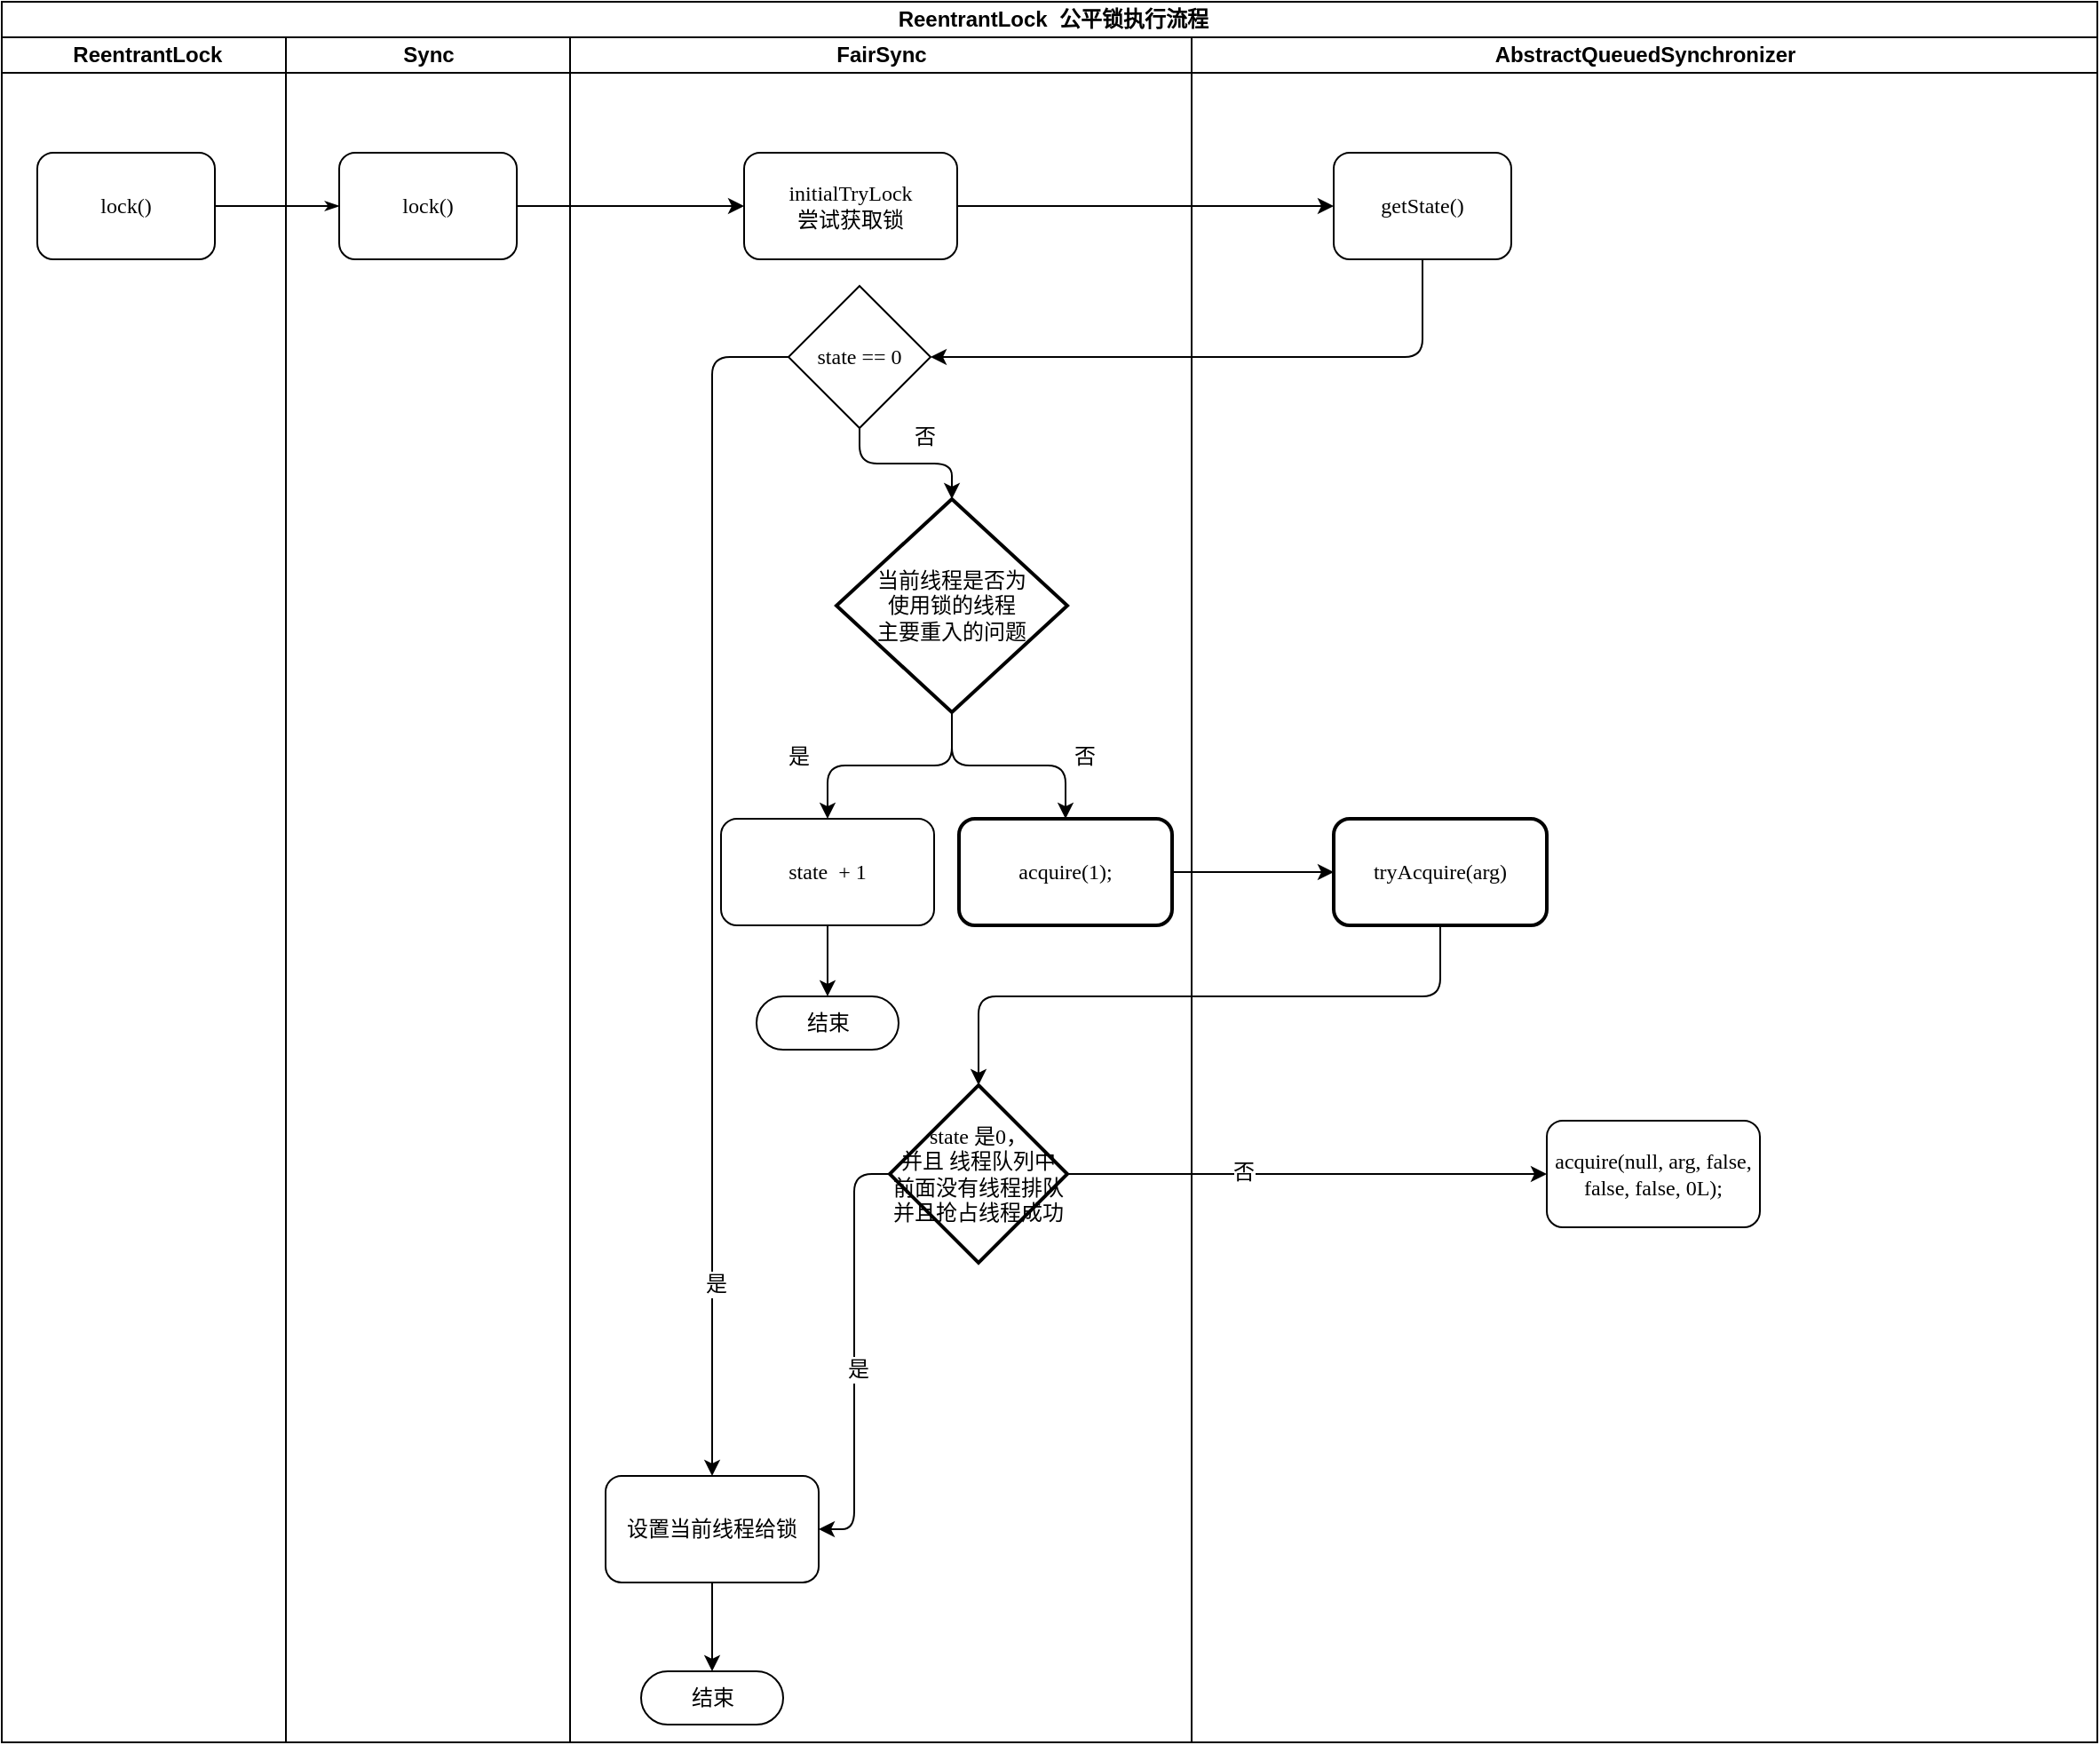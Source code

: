 <mxfile version="19.0.3" type="device"><diagram name="Page-1" id="74e2e168-ea6b-b213-b513-2b3c1d86103e"><mxGraphModel dx="1222" dy="1235" grid="1" gridSize="10" guides="1" tooltips="1" connect="1" arrows="1" fold="1" page="1" pageScale="1" pageWidth="1100" pageHeight="850" background="none" math="0" shadow="0"><root><mxCell id="0"/><mxCell id="1" parent="0"/><mxCell id="77e6c97f196da883-1" value="&lt;span style=&quot;font-family: Helvetica; font-size: 12px;&quot;&gt;&amp;nbsp;ReentrantLock&amp;nbsp; 公平锁执行流程&lt;br style=&quot;font-size: 12px;&quot;&gt;&lt;/span&gt;" style="swimlane;html=1;childLayout=stackLayout;startSize=20;rounded=0;shadow=0;labelBackgroundColor=none;strokeWidth=1;fontFamily=Verdana;fontSize=12;align=center;" parent="1" vertex="1"><mxGeometry x="60" y="40" width="1180" height="980" as="geometry"><mxRectangle x="70" y="40" width="50" height="20" as="alternateBounds"/></mxGeometry></mxCell><mxCell id="77e6c97f196da883-2" value="&amp;nbsp;ReentrantLock" style="swimlane;html=1;startSize=20;fontSize=12;" parent="77e6c97f196da883-1" vertex="1"><mxGeometry y="20" width="160" height="960" as="geometry"/></mxCell><mxCell id="77e6c97f196da883-8" value="lock()" style="rounded=1;whiteSpace=wrap;html=1;shadow=0;labelBackgroundColor=none;strokeWidth=1;fontFamily=Verdana;fontSize=12;align=center;" parent="77e6c97f196da883-2" vertex="1"><mxGeometry x="20" y="65" width="100" height="60" as="geometry"/></mxCell><mxCell id="77e6c97f196da883-26" style="edgeStyle=orthogonalEdgeStyle;rounded=1;html=1;labelBackgroundColor=none;startArrow=none;startFill=0;startSize=5;endArrow=classicThin;endFill=1;endSize=5;jettySize=auto;orthogonalLoop=1;strokeWidth=1;fontFamily=Verdana;fontSize=12;" parent="77e6c97f196da883-1" source="77e6c97f196da883-8" target="77e6c97f196da883-11" edge="1"><mxGeometry relative="1" as="geometry"/></mxCell><mxCell id="77e6c97f196da883-3" value="Sync" style="swimlane;html=1;startSize=20;fontSize=12;" parent="77e6c97f196da883-1" vertex="1"><mxGeometry x="160" y="20" width="160" height="960" as="geometry"/></mxCell><mxCell id="77e6c97f196da883-11" value="lock()" style="rounded=1;whiteSpace=wrap;html=1;shadow=0;labelBackgroundColor=none;strokeWidth=1;fontFamily=Verdana;fontSize=12;align=center;" parent="77e6c97f196da883-3" vertex="1"><mxGeometry x="30" y="65" width="100" height="60" as="geometry"/></mxCell><mxCell id="77e6c97f196da883-4" value="FairSync" style="swimlane;html=1;startSize=20;fontSize=12;" parent="77e6c97f196da883-1" vertex="1"><mxGeometry x="320" y="20" width="350" height="960" as="geometry"/></mxCell><mxCell id="8l8Q93_HLzJ1i3jlAVZg-10" value="&lt;span style=&quot;font-family: Verdana; font-size: 12px;&quot;&gt;initialTryLock&lt;/span&gt;&lt;br style=&quot;font-family: Verdana; font-size: 12px;&quot;&gt;&lt;span style=&quot;font-family: Verdana; font-size: 12px;&quot;&gt;尝试获取锁&lt;/span&gt;" style="rounded=1;whiteSpace=wrap;html=1;shadow=0;sketch=0;fontFamily=Helvetica;fontSize=12;fontColor=default;startSize=20;strokeColor=default;fillColor=default;" vertex="1" parent="77e6c97f196da883-4"><mxGeometry x="98" y="65" width="120" height="60" as="geometry"/></mxCell><mxCell id="8l8Q93_HLzJ1i3jlAVZg-16" value="" style="edgeStyle=orthogonalEdgeStyle;rounded=1;orthogonalLoop=1;jettySize=auto;html=1;fontFamily=Verdana;fontSize=12;fontColor=default;startSize=20;entryX=0.5;entryY=0;entryDx=0;entryDy=0;exitX=0;exitY=0.5;exitDx=0;exitDy=0;" edge="1" parent="77e6c97f196da883-4" source="8l8Q93_HLzJ1i3jlAVZg-14" target="8l8Q93_HLzJ1i3jlAVZg-42"><mxGeometry relative="1" as="geometry"><mxPoint x="60" y="710" as="targetPoint"/></mxGeometry></mxCell><mxCell id="8l8Q93_HLzJ1i3jlAVZg-50" value="是" style="edgeLabel;html=1;align=center;verticalAlign=middle;resizable=0;points=[];fontSize=12;fontFamily=Verdana;fontColor=default;" vertex="1" connectable="0" parent="8l8Q93_HLzJ1i3jlAVZg-16"><mxGeometry x="0.678" y="2" relative="1" as="geometry"><mxPoint as="offset"/></mxGeometry></mxCell><mxCell id="8l8Q93_HLzJ1i3jlAVZg-44" style="edgeStyle=orthogonalEdgeStyle;rounded=1;orthogonalLoop=1;jettySize=auto;html=1;entryX=0.5;entryY=0;entryDx=0;entryDy=0;entryPerimeter=0;fontFamily=Verdana;fontSize=12;fontColor=default;startSize=20;" edge="1" parent="77e6c97f196da883-4" source="8l8Q93_HLzJ1i3jlAVZg-14" target="8l8Q93_HLzJ1i3jlAVZg-19"><mxGeometry relative="1" as="geometry"/></mxCell><mxCell id="8l8Q93_HLzJ1i3jlAVZg-14" value="state == 0" style="rhombus;whiteSpace=wrap;html=1;rounded=0;shadow=0;sketch=0;fontFamily=Verdana;fontSize=12;fontColor=default;startSize=20;strokeColor=default;fillColor=default;" vertex="1" parent="77e6c97f196da883-4"><mxGeometry x="123" y="140" width="80" height="80" as="geometry"/></mxCell><mxCell id="8l8Q93_HLzJ1i3jlAVZg-45" style="edgeStyle=orthogonalEdgeStyle;rounded=1;orthogonalLoop=1;jettySize=auto;html=1;entryX=0.5;entryY=0;entryDx=0;entryDy=0;fontFamily=Verdana;fontSize=12;fontColor=default;startSize=20;" edge="1" parent="77e6c97f196da883-4" source="8l8Q93_HLzJ1i3jlAVZg-19" target="8l8Q93_HLzJ1i3jlAVZg-24"><mxGeometry relative="1" as="geometry"/></mxCell><mxCell id="8l8Q93_HLzJ1i3jlAVZg-46" style="edgeStyle=orthogonalEdgeStyle;rounded=1;orthogonalLoop=1;jettySize=auto;html=1;fontFamily=Verdana;fontSize=12;fontColor=default;startSize=20;" edge="1" parent="77e6c97f196da883-4" source="8l8Q93_HLzJ1i3jlAVZg-19" target="8l8Q93_HLzJ1i3jlAVZg-21"><mxGeometry relative="1" as="geometry"/></mxCell><mxCell id="8l8Q93_HLzJ1i3jlAVZg-19" value="当前线程是否为&lt;br&gt;使用锁的线程&lt;br&gt;主要重入的问题" style="strokeWidth=2;html=1;shape=mxgraph.flowchart.decision;whiteSpace=wrap;rounded=1;shadow=0;sketch=0;fontFamily=Verdana;fontSize=12;fontColor=default;startSize=20;fillColor=default;" vertex="1" parent="77e6c97f196da883-4"><mxGeometry x="150" y="260" width="130" height="120" as="geometry"/></mxCell><mxCell id="8l8Q93_HLzJ1i3jlAVZg-20" value="否" style="text;html=1;strokeColor=none;fillColor=none;align=center;verticalAlign=middle;whiteSpace=wrap;rounded=0;shadow=0;sketch=0;fontFamily=Verdana;fontSize=12;fontColor=default;startSize=20;" vertex="1" parent="77e6c97f196da883-4"><mxGeometry x="170" y="210" width="60" height="30" as="geometry"/></mxCell><mxCell id="8l8Q93_HLzJ1i3jlAVZg-21" value="acquire(1);" style="whiteSpace=wrap;html=1;fontFamily=Verdana;strokeWidth=2;rounded=1;shadow=0;sketch=0;startSize=20;" vertex="1" parent="77e6c97f196da883-4"><mxGeometry x="219" y="440" width="120" height="60" as="geometry"/></mxCell><mxCell id="8l8Q93_HLzJ1i3jlAVZg-23" value="否" style="text;html=1;strokeColor=none;fillColor=none;align=center;verticalAlign=middle;whiteSpace=wrap;rounded=0;shadow=0;sketch=0;fontFamily=Verdana;fontSize=12;fontColor=default;startSize=20;" vertex="1" parent="77e6c97f196da883-4"><mxGeometry x="260" y="390" width="60" height="30" as="geometry"/></mxCell><mxCell id="8l8Q93_HLzJ1i3jlAVZg-54" value="" style="edgeStyle=orthogonalEdgeStyle;rounded=1;orthogonalLoop=1;jettySize=auto;html=1;fontFamily=Verdana;fontSize=12;fontColor=default;startSize=20;" edge="1" parent="77e6c97f196da883-4" source="8l8Q93_HLzJ1i3jlAVZg-24" target="8l8Q93_HLzJ1i3jlAVZg-53"><mxGeometry relative="1" as="geometry"/></mxCell><mxCell id="8l8Q93_HLzJ1i3jlAVZg-24" value="&lt;span style=&quot;&quot;&gt;state&amp;nbsp; + 1&lt;/span&gt;" style="rounded=1;whiteSpace=wrap;html=1;shadow=0;sketch=0;fontFamily=Verdana;fontSize=12;fontColor=default;startSize=20;strokeColor=default;fillColor=default;" vertex="1" parent="77e6c97f196da883-4"><mxGeometry x="85" y="440" width="120" height="60" as="geometry"/></mxCell><mxCell id="8l8Q93_HLzJ1i3jlAVZg-26" value="是" style="text;html=1;strokeColor=none;fillColor=none;align=center;verticalAlign=middle;whiteSpace=wrap;rounded=0;shadow=0;sketch=0;fontFamily=Verdana;fontSize=12;fontColor=default;startSize=20;" vertex="1" parent="77e6c97f196da883-4"><mxGeometry x="99" y="390" width="60" height="30" as="geometry"/></mxCell><mxCell id="8l8Q93_HLzJ1i3jlAVZg-30" value="state 是0，&lt;br&gt;并且 线程队列中前面没有线程排队&lt;br&gt;并且抢占线程成功&lt;br&gt;" style="strokeWidth=2;html=1;shape=mxgraph.flowchart.decision;whiteSpace=wrap;rounded=1;shadow=0;sketch=0;fontFamily=Verdana;fontSize=12;fontColor=default;startSize=20;fillColor=default;" vertex="1" parent="77e6c97f196da883-4"><mxGeometry x="180" y="590" width="100" height="100" as="geometry"/></mxCell><mxCell id="8l8Q93_HLzJ1i3jlAVZg-33" value="" style="edgeStyle=orthogonalEdgeStyle;rounded=1;orthogonalLoop=1;jettySize=auto;html=1;fontFamily=Verdana;fontSize=12;fontColor=default;startSize=20;entryX=1;entryY=0.5;entryDx=0;entryDy=0;" edge="1" parent="77e6c97f196da883-4" source="8l8Q93_HLzJ1i3jlAVZg-30" target="8l8Q93_HLzJ1i3jlAVZg-42"><mxGeometry relative="1" as="geometry"><mxPoint x="230" y="750" as="targetPoint"/></mxGeometry></mxCell><mxCell id="8l8Q93_HLzJ1i3jlAVZg-52" value="是" style="edgeLabel;html=1;align=center;verticalAlign=middle;resizable=0;points=[];fontSize=12;fontFamily=Verdana;fontColor=default;" vertex="1" connectable="0" parent="8l8Q93_HLzJ1i3jlAVZg-33"><mxGeometry x="0.083" y="2" relative="1" as="geometry"><mxPoint as="offset"/></mxGeometry></mxCell><mxCell id="8l8Q93_HLzJ1i3jlAVZg-41" value="结束" style="html=1;dashed=0;whitespace=wrap;shape=mxgraph.dfd.start;rounded=1;shadow=0;sketch=0;fontFamily=Verdana;fontSize=12;fontColor=default;startSize=20;strokeColor=default;fillColor=default;" vertex="1" parent="77e6c97f196da883-4"><mxGeometry x="40" y="920" width="80" height="30" as="geometry"/></mxCell><mxCell id="8l8Q93_HLzJ1i3jlAVZg-43" style="edgeStyle=orthogonalEdgeStyle;rounded=1;orthogonalLoop=1;jettySize=auto;html=1;exitX=0.5;exitY=1;exitDx=0;exitDy=0;fontFamily=Verdana;fontSize=12;fontColor=default;startSize=20;" edge="1" parent="77e6c97f196da883-4" source="8l8Q93_HLzJ1i3jlAVZg-42" target="8l8Q93_HLzJ1i3jlAVZg-41"><mxGeometry relative="1" as="geometry"/></mxCell><mxCell id="8l8Q93_HLzJ1i3jlAVZg-42" value="设置当前线程给锁" style="whiteSpace=wrap;html=1;fontFamily=Verdana;rounded=1;shadow=0;sketch=0;startSize=20;" vertex="1" parent="77e6c97f196da883-4"><mxGeometry x="20" y="810" width="120" height="60" as="geometry"/></mxCell><mxCell id="8l8Q93_HLzJ1i3jlAVZg-53" value="结束" style="html=1;dashed=0;whitespace=wrap;shape=mxgraph.dfd.start;rounded=1;shadow=0;sketch=0;fontFamily=Verdana;fontSize=12;fontColor=default;startSize=20;strokeColor=default;fillColor=default;" vertex="1" parent="77e6c97f196da883-4"><mxGeometry x="105" y="540" width="80" height="30" as="geometry"/></mxCell><mxCell id="8l8Q93_HLzJ1i3jlAVZg-5" value="" style="edgeStyle=orthogonalEdgeStyle;rounded=0;orthogonalLoop=1;jettySize=auto;html=1;fontFamily=Helvetica;fontSize=12;fontColor=default;startSize=20;" edge="1" parent="77e6c97f196da883-1" source="77e6c97f196da883-11" target="8l8Q93_HLzJ1i3jlAVZg-10"><mxGeometry relative="1" as="geometry"><mxPoint x="370" y="115" as="targetPoint"/></mxGeometry></mxCell><mxCell id="8l8Q93_HLzJ1i3jlAVZg-11" style="edgeStyle=orthogonalEdgeStyle;rounded=0;orthogonalLoop=1;jettySize=auto;html=1;entryX=0;entryY=0.5;entryDx=0;entryDy=0;fontFamily=Helvetica;fontSize=12;fontColor=default;startSize=20;" edge="1" parent="77e6c97f196da883-1" source="8l8Q93_HLzJ1i3jlAVZg-10" target="77e6c97f196da883-15"><mxGeometry relative="1" as="geometry"/></mxCell><mxCell id="8l8Q93_HLzJ1i3jlAVZg-12" style="edgeStyle=orthogonalEdgeStyle;rounded=1;orthogonalLoop=1;jettySize=auto;html=1;fontFamily=Verdana;fontSize=12;fontColor=default;startSize=20;entryX=1;entryY=0.5;entryDx=0;entryDy=0;" edge="1" parent="77e6c97f196da883-1" source="77e6c97f196da883-15" target="8l8Q93_HLzJ1i3jlAVZg-14"><mxGeometry relative="1" as="geometry"><mxPoint x="480" y="200" as="targetPoint"/><Array as="points"><mxPoint x="800" y="200"/></Array></mxGeometry></mxCell><mxCell id="8l8Q93_HLzJ1i3jlAVZg-28" value="" style="edgeStyle=orthogonalEdgeStyle;rounded=1;orthogonalLoop=1;jettySize=auto;html=1;fontFamily=Verdana;fontSize=12;fontColor=default;startSize=20;" edge="1" parent="77e6c97f196da883-1" source="8l8Q93_HLzJ1i3jlAVZg-21" target="8l8Q93_HLzJ1i3jlAVZg-27"><mxGeometry relative="1" as="geometry"/></mxCell><mxCell id="8l8Q93_HLzJ1i3jlAVZg-31" style="edgeStyle=orthogonalEdgeStyle;rounded=1;orthogonalLoop=1;jettySize=auto;html=1;entryX=0.5;entryY=0;entryDx=0;entryDy=0;entryPerimeter=0;fontFamily=Verdana;fontSize=12;fontColor=default;startSize=20;" edge="1" parent="77e6c97f196da883-1" source="8l8Q93_HLzJ1i3jlAVZg-27" target="8l8Q93_HLzJ1i3jlAVZg-30"><mxGeometry relative="1" as="geometry"><Array as="points"><mxPoint x="810" y="560"/><mxPoint x="550" y="560"/></Array></mxGeometry></mxCell><mxCell id="8l8Q93_HLzJ1i3jlAVZg-40" style="edgeStyle=orthogonalEdgeStyle;rounded=1;orthogonalLoop=1;jettySize=auto;html=1;fontFamily=Verdana;fontSize=12;fontColor=default;startSize=20;" edge="1" parent="77e6c97f196da883-1" source="8l8Q93_HLzJ1i3jlAVZg-30" target="8l8Q93_HLzJ1i3jlAVZg-39"><mxGeometry relative="1" as="geometry"/></mxCell><mxCell id="8l8Q93_HLzJ1i3jlAVZg-55" value="否" style="edgeLabel;html=1;align=center;verticalAlign=middle;resizable=0;points=[];fontSize=12;fontFamily=Verdana;fontColor=default;" vertex="1" connectable="0" parent="8l8Q93_HLzJ1i3jlAVZg-40"><mxGeometry x="-0.271" y="1" relative="1" as="geometry"><mxPoint as="offset"/></mxGeometry></mxCell><mxCell id="77e6c97f196da883-5" value="AbstractQueuedSynchronizer" style="swimlane;html=1;startSize=20;fontSize=12;" parent="77e6c97f196da883-1" vertex="1"><mxGeometry x="670" y="20" width="510" height="960" as="geometry"/></mxCell><mxCell id="77e6c97f196da883-15" value="getState()" style="rounded=1;whiteSpace=wrap;html=1;shadow=0;labelBackgroundColor=none;strokeWidth=1;fontFamily=Verdana;fontSize=12;align=center;" parent="77e6c97f196da883-5" vertex="1"><mxGeometry x="80" y="65" width="100" height="60" as="geometry"/></mxCell><mxCell id="8l8Q93_HLzJ1i3jlAVZg-27" value="tryAcquire(arg)" style="whiteSpace=wrap;html=1;fontFamily=Verdana;strokeWidth=2;rounded=1;shadow=0;sketch=0;startSize=20;" vertex="1" parent="77e6c97f196da883-5"><mxGeometry x="80" y="440" width="120" height="60" as="geometry"/></mxCell><mxCell id="8l8Q93_HLzJ1i3jlAVZg-39" value="acquire(null, arg, false, false, false, 0L);" style="rounded=1;whiteSpace=wrap;html=1;shadow=0;sketch=0;fontFamily=Verdana;fontSize=12;fontColor=default;startSize=20;strokeColor=default;fillColor=default;" vertex="1" parent="77e6c97f196da883-5"><mxGeometry x="200" y="610" width="120" height="60" as="geometry"/></mxCell></root></mxGraphModel></diagram></mxfile>